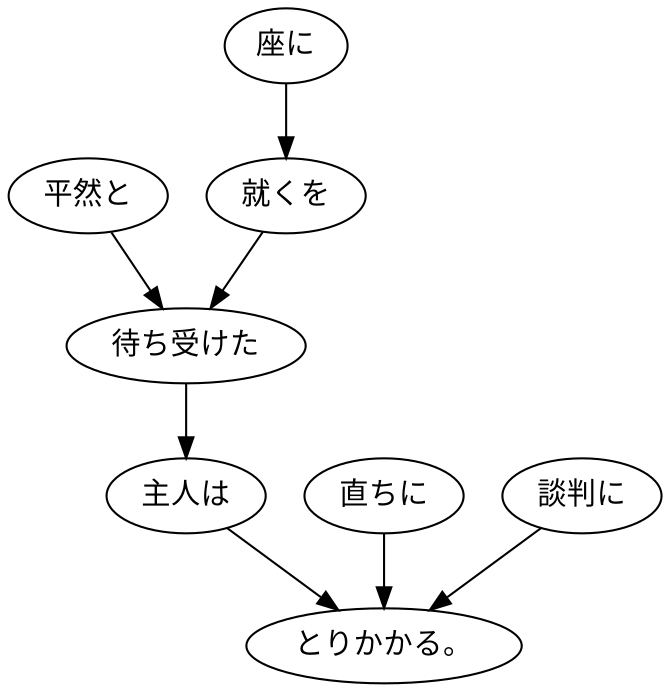 digraph graph5179 {
	node0 [label="平然と"];
	node1 [label="座に"];
	node2 [label="就くを"];
	node3 [label="待ち受けた"];
	node4 [label="主人は"];
	node5 [label="直ちに"];
	node6 [label="談判に"];
	node7 [label="とりかかる。"];
	node0 -> node3;
	node1 -> node2;
	node2 -> node3;
	node3 -> node4;
	node4 -> node7;
	node5 -> node7;
	node6 -> node7;
}
